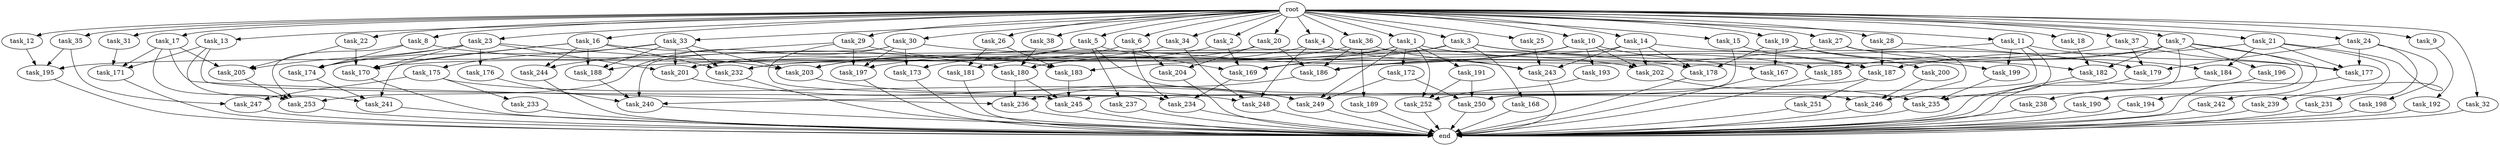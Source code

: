 digraph G {
  task_8 [size="102.400000"];
  task_239 [size="3435973836.800000"];
  task_173 [size="111669149696.000000"];
  task_189 [size="3435973836.800000"];
  task_17 [size="102.400000"];
  task_204 [size="55834574848.000000"];
  task_242 [size="3435973836.800000"];
  task_35 [size="102.400000"];
  task_26 [size="102.400000"];
  task_15 [size="102.400000"];
  task_252 [size="38654705664.000000"];
  task_178 [size="64424509440.000000"];
  task_251 [size="54975581388.800003"];
  task_167 [size="52398601011.200005"];
  task_205 [size="115105123532.800003"];
  task_33 [size="102.400000"];
  task_186 [size="117682103910.400009"];
  task_181 [size="55834574848.000000"];
  task_231 [size="69578470195.199997"];
  task_241 [size="36936718745.599998"];
  task_233 [size="69578470195.199997"];
  task_176 [size="30923764531.200001"];
  task_187 [size="156336809574.399994"];
  task_13 [size="102.400000"];
  task_30 [size="102.400000"];
  task_5 [size="102.400000"];
  task_36 [size="102.400000"];
  task_200 [size="21474836480.000000"];
  task_201 [size="170080704921.600006"];
  task_6 [size="102.400000"];
  task_184 [size="73014444032.000000"];
  task_240 [size="210453397504.000000"];
  task_22 [size="102.400000"];
  task_169 [size="165785737625.600006"];
  task_3 [size="102.400000"];
  task_179 [size="168362718003.200012"];
  task_234 [size="119400090828.800003"];
  task_188 [size="77309411328.000000"];
  task_236 [size="166644731084.800018"];
  task_193 [size="30923764531.200001"];
  task_183 [size="53257594470.400002"];
  task_191 [size="3435973836.800000"];
  task_175 [size="42090679500.800003"];
  task_253 [size="128849018880.000000"];
  task_202 [size="121977071206.400009"];
  root [size="0.000000"];
  task_182 [size="123695058124.800003"];
  task_245 [size="174375672217.600006"];
  task_12 [size="102.400000"];
  task_21 [size="102.400000"];
  task_18 [size="102.400000"];
  task_180 [size="69578470195.199997"];
  task_31 [size="102.400000"];
  task_244 [size="29205777612.800003"];
  task_9 [size="102.400000"];
  task_237 [size="54975581388.800003"];
  task_1 [size="102.400000"];
  task_192 [size="3435973836.800000"];
  task_28 [size="102.400000"];
  task_174 [size="76450417868.800003"];
  task_247 [size="100502234726.400009"];
  task_29 [size="102.400000"];
  task_185 [size="58411555225.600006"];
  task_34 [size="102.400000"];
  task_10 [size="102.400000"];
  task_177 [size="122836064665.600006"];
  task_194 [size="54975581388.800003"];
  task_2 [size="102.400000"];
  task_171 [size="119400090828.800003"];
  end [size="0.000000"];
  task_7 [size="102.400000"];
  task_197 [size="108233175859.200012"];
  task_38 [size="102.400000"];
  task_16 [size="102.400000"];
  task_14 [size="102.400000"];
  task_24 [size="102.400000"];
  task_198 [size="69578470195.199997"];
  task_195 [size="121977071206.400009"];
  task_243 [size="74732430950.400009"];
  task_19 [size="102.400000"];
  task_32 [size="102.400000"];
  task_196 [size="54975581388.800003"];
  task_170 [size="149464861900.800018"];
  task_25 [size="102.400000"];
  task_4 [size="102.400000"];
  task_235 [size="94489280512.000000"];
  task_27 [size="102.400000"];
  task_232 [size="74732430950.400009"];
  task_23 [size="102.400000"];
  task_37 [size="102.400000"];
  task_168 [size="13743895347.200001"];
  task_11 [size="102.400000"];
  task_190 [size="54975581388.800003"];
  task_249 [size="131425999257.600006"];
  task_172 [size="3435973836.800000"];
  task_250 [size="201004469452.800018"];
  task_246 [size="138297946931.200012"];
  task_20 [size="102.400000"];
  task_203 [size="184683593728.000000"];
  task_199 [size="63565515980.800003"];
  task_238 [size="42090679500.800003"];
  task_248 [size="132284992716.800003"];

  task_8 -> task_180 [size="33554432.000000"];
  task_8 -> task_174 [size="33554432.000000"];
  task_8 -> task_253 [size="33554432.000000"];
  task_239 -> end [size="1.000000"];
  task_173 -> end [size="1.000000"];
  task_189 -> end [size="1.000000"];
  task_17 -> task_205 [size="411041792.000000"];
  task_17 -> task_236 [size="411041792.000000"];
  task_17 -> task_253 [size="411041792.000000"];
  task_17 -> task_171 [size="411041792.000000"];
  task_204 -> end [size="1.000000"];
  task_242 -> end [size="1.000000"];
  task_35 -> task_195 [size="301989888.000000"];
  task_35 -> task_247 [size="301989888.000000"];
  task_26 -> task_181 [size="411041792.000000"];
  task_26 -> task_183 [size="411041792.000000"];
  task_15 -> task_250 [size="679477248.000000"];
  task_15 -> task_187 [size="679477248.000000"];
  task_252 -> end [size="1.000000"];
  task_178 -> end [size="1.000000"];
  task_251 -> end [size="1.000000"];
  task_167 -> end [size="1.000000"];
  task_205 -> task_253 [size="134217728.000000"];
  task_33 -> task_232 [size="411041792.000000"];
  task_33 -> task_175 [size="411041792.000000"];
  task_33 -> task_203 [size="411041792.000000"];
  task_33 -> task_188 [size="411041792.000000"];
  task_33 -> task_201 [size="411041792.000000"];
  task_33 -> task_174 [size="411041792.000000"];
  task_186 -> task_236 [size="679477248.000000"];
  task_181 -> end [size="1.000000"];
  task_231 -> end [size="1.000000"];
  task_241 -> end [size="1.000000"];
  task_233 -> end [size="1.000000"];
  task_176 -> task_240 [size="301989888.000000"];
  task_187 -> task_251 [size="536870912.000000"];
  task_187 -> task_240 [size="536870912.000000"];
  task_13 -> task_245 [size="75497472.000000"];
  task_13 -> task_241 [size="75497472.000000"];
  task_13 -> task_171 [size="75497472.000000"];
  task_30 -> task_202 [size="679477248.000000"];
  task_30 -> task_197 [size="679477248.000000"];
  task_30 -> task_253 [size="679477248.000000"];
  task_30 -> task_173 [size="679477248.000000"];
  task_30 -> task_240 [size="679477248.000000"];
  task_5 -> task_201 [size="536870912.000000"];
  task_5 -> task_170 [size="536870912.000000"];
  task_5 -> task_169 [size="536870912.000000"];
  task_5 -> task_237 [size="536870912.000000"];
  task_5 -> task_246 [size="536870912.000000"];
  task_36 -> task_189 [size="33554432.000000"];
  task_36 -> task_180 [size="33554432.000000"];
  task_36 -> task_186 [size="33554432.000000"];
  task_36 -> task_243 [size="33554432.000000"];
  task_200 -> task_246 [size="134217728.000000"];
  task_201 -> task_248 [size="536870912.000000"];
  task_6 -> task_204 [size="411041792.000000"];
  task_6 -> task_234 [size="411041792.000000"];
  task_6 -> task_203 [size="411041792.000000"];
  task_184 -> end [size="1.000000"];
  task_240 -> end [size="1.000000"];
  task_22 -> task_205 [size="411041792.000000"];
  task_22 -> task_170 [size="411041792.000000"];
  task_169 -> task_234 [size="679477248.000000"];
  task_3 -> task_188 [size="134217728.000000"];
  task_3 -> task_168 [size="134217728.000000"];
  task_3 -> task_169 [size="134217728.000000"];
  task_3 -> task_182 [size="134217728.000000"];
  task_3 -> task_187 [size="134217728.000000"];
  task_179 -> end [size="1.000000"];
  task_234 -> end [size="1.000000"];
  task_188 -> task_240 [size="536870912.000000"];
  task_236 -> end [size="1.000000"];
  task_193 -> task_252 [size="134217728.000000"];
  task_183 -> task_245 [size="679477248.000000"];
  task_191 -> task_250 [size="209715200.000000"];
  task_191 -> task_252 [size="209715200.000000"];
  task_175 -> task_249 [size="679477248.000000"];
  task_175 -> task_233 [size="679477248.000000"];
  task_175 -> task_247 [size="679477248.000000"];
  task_253 -> end [size="1.000000"];
  task_202 -> task_235 [size="209715200.000000"];
  root -> task_8 [size="1.000000"];
  root -> task_14 [size="1.000000"];
  root -> task_24 [size="1.000000"];
  root -> task_13 [size="1.000000"];
  root -> task_33 [size="1.000000"];
  root -> task_12 [size="1.000000"];
  root -> task_21 [size="1.000000"];
  root -> task_18 [size="1.000000"];
  root -> task_22 [size="1.000000"];
  root -> task_31 [size="1.000000"];
  root -> task_9 [size="1.000000"];
  root -> task_5 [size="1.000000"];
  root -> task_36 [size="1.000000"];
  root -> task_32 [size="1.000000"];
  root -> task_26 [size="1.000000"];
  root -> task_15 [size="1.000000"];
  root -> task_6 [size="1.000000"];
  root -> task_4 [size="1.000000"];
  root -> task_25 [size="1.000000"];
  root -> task_30 [size="1.000000"];
  root -> task_34 [size="1.000000"];
  root -> task_3 [size="1.000000"];
  root -> task_19 [size="1.000000"];
  root -> task_10 [size="1.000000"];
  root -> task_23 [size="1.000000"];
  root -> task_37 [size="1.000000"];
  root -> task_1 [size="1.000000"];
  root -> task_11 [size="1.000000"];
  root -> task_17 [size="1.000000"];
  root -> task_2 [size="1.000000"];
  root -> task_29 [size="1.000000"];
  root -> task_20 [size="1.000000"];
  root -> task_35 [size="1.000000"];
  root -> task_7 [size="1.000000"];
  root -> task_27 [size="1.000000"];
  root -> task_38 [size="1.000000"];
  root -> task_28 [size="1.000000"];
  root -> task_16 [size="1.000000"];
  task_182 -> end [size="1.000000"];
  task_245 -> end [size="1.000000"];
  task_12 -> task_195 [size="679477248.000000"];
  task_21 -> task_239 [size="33554432.000000"];
  task_21 -> task_184 [size="33554432.000000"];
  task_21 -> task_177 [size="33554432.000000"];
  task_21 -> task_187 [size="33554432.000000"];
  task_21 -> task_242 [size="33554432.000000"];
  task_18 -> task_182 [size="536870912.000000"];
  task_180 -> task_245 [size="536870912.000000"];
  task_180 -> task_236 [size="536870912.000000"];
  task_31 -> task_171 [size="679477248.000000"];
  task_244 -> end [size="1.000000"];
  task_9 -> task_192 [size="33554432.000000"];
  task_237 -> end [size="1.000000"];
  task_1 -> task_185 [size="33554432.000000"];
  task_1 -> task_172 [size="33554432.000000"];
  task_1 -> task_183 [size="33554432.000000"];
  task_1 -> task_252 [size="33554432.000000"];
  task_1 -> task_232 [size="33554432.000000"];
  task_1 -> task_191 [size="33554432.000000"];
  task_1 -> task_249 [size="33554432.000000"];
  task_192 -> end [size="1.000000"];
  task_28 -> task_179 [size="679477248.000000"];
  task_28 -> task_187 [size="679477248.000000"];
  task_174 -> task_241 [size="75497472.000000"];
  task_247 -> end [size="1.000000"];
  task_29 -> task_183 [size="75497472.000000"];
  task_29 -> task_197 [size="75497472.000000"];
  task_29 -> task_234 [size="75497472.000000"];
  task_29 -> task_244 [size="75497472.000000"];
  task_185 -> end [size="1.000000"];
  task_34 -> task_203 [size="679477248.000000"];
  task_34 -> task_248 [size="679477248.000000"];
  task_10 -> task_202 [size="301989888.000000"];
  task_10 -> task_167 [size="301989888.000000"];
  task_10 -> task_197 [size="301989888.000000"];
  task_10 -> task_186 [size="301989888.000000"];
  task_10 -> task_193 [size="301989888.000000"];
  task_177 -> end [size="1.000000"];
  task_194 -> end [size="1.000000"];
  task_2 -> task_169 [size="411041792.000000"];
  task_2 -> task_173 [size="411041792.000000"];
  task_171 -> end [size="1.000000"];
  task_7 -> task_185 [size="536870912.000000"];
  task_7 -> task_190 [size="536870912.000000"];
  task_7 -> task_194 [size="536870912.000000"];
  task_7 -> task_182 [size="536870912.000000"];
  task_7 -> task_169 [size="536870912.000000"];
  task_7 -> task_196 [size="536870912.000000"];
  task_7 -> task_250 [size="536870912.000000"];
  task_197 -> end [size="1.000000"];
  task_38 -> task_180 [size="536870912.000000"];
  task_16 -> task_232 [size="209715200.000000"];
  task_16 -> task_188 [size="209715200.000000"];
  task_16 -> task_170 [size="209715200.000000"];
  task_16 -> task_241 [size="209715200.000000"];
  task_16 -> task_178 [size="209715200.000000"];
  task_16 -> task_244 [size="209715200.000000"];
  task_14 -> task_202 [size="209715200.000000"];
  task_14 -> task_195 [size="209715200.000000"];
  task_14 -> task_178 [size="209715200.000000"];
  task_14 -> task_243 [size="209715200.000000"];
  task_14 -> task_179 [size="209715200.000000"];
  task_24 -> task_198 [size="679477248.000000"];
  task_24 -> task_179 [size="679477248.000000"];
  task_24 -> task_231 [size="679477248.000000"];
  task_24 -> task_177 [size="679477248.000000"];
  task_198 -> end [size="1.000000"];
  task_195 -> end [size="1.000000"];
  task_243 -> end [size="1.000000"];
  task_19 -> task_167 [size="209715200.000000"];
  task_19 -> task_199 [size="209715200.000000"];
  task_19 -> task_178 [size="209715200.000000"];
  task_19 -> task_200 [size="209715200.000000"];
  task_32 -> end [size="1.000000"];
  task_196 -> task_238 [size="411041792.000000"];
  task_170 -> end [size="1.000000"];
  task_25 -> task_243 [size="411041792.000000"];
  task_4 -> task_180 [size="75497472.000000"];
  task_4 -> task_243 [size="75497472.000000"];
  task_4 -> task_248 [size="75497472.000000"];
  task_235 -> end [size="1.000000"];
  task_27 -> task_184 [size="679477248.000000"];
  task_27 -> task_186 [size="679477248.000000"];
  task_27 -> task_246 [size="679477248.000000"];
  task_232 -> end [size="1.000000"];
  task_23 -> task_174 [size="301989888.000000"];
  task_23 -> task_176 [size="301989888.000000"];
  task_23 -> task_201 [size="301989888.000000"];
  task_23 -> task_205 [size="301989888.000000"];
  task_23 -> task_170 [size="301989888.000000"];
  task_23 -> task_203 [size="301989888.000000"];
  task_37 -> task_179 [size="75497472.000000"];
  task_37 -> task_177 [size="75497472.000000"];
  task_37 -> task_232 [size="75497472.000000"];
  task_168 -> end [size="1.000000"];
  task_11 -> task_245 [size="411041792.000000"];
  task_11 -> task_201 [size="411041792.000000"];
  task_11 -> task_199 [size="411041792.000000"];
  task_11 -> task_177 [size="411041792.000000"];
  task_11 -> task_235 [size="411041792.000000"];
  task_190 -> end [size="1.000000"];
  task_249 -> end [size="1.000000"];
  task_172 -> task_249 [size="536870912.000000"];
  task_172 -> task_250 [size="536870912.000000"];
  task_250 -> end [size="1.000000"];
  task_246 -> end [size="1.000000"];
  task_20 -> task_181 [size="134217728.000000"];
  task_20 -> task_204 [size="134217728.000000"];
  task_20 -> task_186 [size="134217728.000000"];
  task_203 -> task_249 [size="33554432.000000"];
  task_199 -> task_235 [size="301989888.000000"];
  task_238 -> end [size="1.000000"];
  task_248 -> end [size="1.000000"];
}
